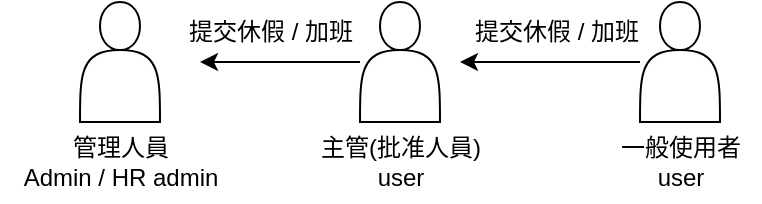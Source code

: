<mxfile version="24.7.5" pages="2">
  <diagram name="第 1 页" id="zUBGQKhVvrs_XoEv8teV">
    <mxGraphModel dx="863" dy="505" grid="1" gridSize="10" guides="1" tooltips="1" connect="1" arrows="1" fold="1" page="1" pageScale="1" pageWidth="583" pageHeight="827" math="0" shadow="0">
      <root>
        <mxCell id="0" />
        <mxCell id="1" parent="0" />
        <mxCell id="kZGW2jwJLN7_lNjUT_wk-10" style="edgeStyle=orthogonalEdgeStyle;rounded=0;orthogonalLoop=1;jettySize=auto;html=1;" edge="1" parent="1" source="kZGW2jwJLN7_lNjUT_wk-3">
          <mxGeometry relative="1" as="geometry">
            <mxPoint x="350" y="160" as="targetPoint" />
          </mxGeometry>
        </mxCell>
        <mxCell id="kZGW2jwJLN7_lNjUT_wk-3" value="&amp;nbsp; &amp;nbsp; &amp;nbsp; &amp;nbsp; &amp;nbsp; &amp;nbsp; &amp;nbsp; &amp;nbsp; &amp;nbsp; &amp;nbsp;&amp;nbsp;" style="shape=actor;whiteSpace=wrap;html=1;" vertex="1" parent="1">
          <mxGeometry x="440" y="130" width="40" height="60" as="geometry" />
        </mxCell>
        <mxCell id="kZGW2jwJLN7_lNjUT_wk-11" style="edgeStyle=orthogonalEdgeStyle;rounded=0;orthogonalLoop=1;jettySize=auto;html=1;" edge="1" parent="1" source="kZGW2jwJLN7_lNjUT_wk-4">
          <mxGeometry relative="1" as="geometry">
            <mxPoint x="220" y="160" as="targetPoint" />
          </mxGeometry>
        </mxCell>
        <mxCell id="kZGW2jwJLN7_lNjUT_wk-4" value="" style="shape=actor;whiteSpace=wrap;html=1;" vertex="1" parent="1">
          <mxGeometry x="300" y="130" width="40" height="60" as="geometry" />
        </mxCell>
        <mxCell id="kZGW2jwJLN7_lNjUT_wk-5" value="" style="shape=actor;whiteSpace=wrap;html=1;" vertex="1" parent="1">
          <mxGeometry x="160" y="130" width="40" height="60" as="geometry" />
        </mxCell>
        <mxCell id="kZGW2jwJLN7_lNjUT_wk-6" value="&lt;div&gt;一般使用者&lt;/div&gt;user" style="text;html=1;align=center;verticalAlign=middle;resizable=0;points=[];autosize=1;strokeColor=none;fillColor=none;" vertex="1" parent="1">
          <mxGeometry x="420" y="190" width="80" height="40" as="geometry" />
        </mxCell>
        <mxCell id="kZGW2jwJLN7_lNjUT_wk-8" value="&lt;div&gt;主管(批准人員)&lt;/div&gt;user" style="text;html=1;align=center;verticalAlign=middle;resizable=0;points=[];autosize=1;strokeColor=none;fillColor=none;" vertex="1" parent="1">
          <mxGeometry x="270" y="190" width="100" height="40" as="geometry" />
        </mxCell>
        <mxCell id="kZGW2jwJLN7_lNjUT_wk-9" value="管理人員&lt;div&gt;&lt;/div&gt;&lt;div&gt;Admin / HR admin&lt;/div&gt;" style="text;html=1;align=center;verticalAlign=middle;resizable=0;points=[];autosize=1;strokeColor=none;fillColor=none;" vertex="1" parent="1">
          <mxGeometry x="120" y="190" width="120" height="40" as="geometry" />
        </mxCell>
        <mxCell id="kZGW2jwJLN7_lNjUT_wk-12" value="提交休假 / 加班" style="text;html=1;align=center;verticalAlign=middle;resizable=0;points=[];autosize=1;strokeColor=none;fillColor=none;" vertex="1" parent="1">
          <mxGeometry x="343" y="130" width="110" height="30" as="geometry" />
        </mxCell>
        <mxCell id="kZGW2jwJLN7_lNjUT_wk-13" value="提交休假 / 加班" style="text;html=1;align=center;verticalAlign=middle;resizable=0;points=[];autosize=1;strokeColor=none;fillColor=none;" vertex="1" parent="1">
          <mxGeometry x="200" y="130" width="110" height="30" as="geometry" />
        </mxCell>
      </root>
    </mxGraphModel>
  </diagram>
  <diagram id="1ixVgyAmtBGxcDWadN90" name="第 2 页">
    <mxGraphModel dx="987" dy="577" grid="1" gridSize="10" guides="1" tooltips="1" connect="1" arrows="1" fold="1" page="1" pageScale="1" pageWidth="583" pageHeight="827" math="0" shadow="0">
      <root>
        <mxCell id="0" />
        <mxCell id="1" parent="0" />
        <mxCell id="nBzpBHJJuLqjPZF3JEPk-5" value="" style="shape=actor;whiteSpace=wrap;html=1;" vertex="1" parent="1">
          <mxGeometry x="160" y="130" width="40" height="60" as="geometry" />
        </mxCell>
        <mxCell id="nBzpBHJJuLqjPZF3JEPk-8" value="管理人員&lt;div&gt;&lt;/div&gt;&lt;div&gt;Admin / HR admin&lt;/div&gt;" style="text;html=1;align=center;verticalAlign=middle;resizable=0;points=[];autosize=1;strokeColor=none;fillColor=none;" vertex="1" parent="1">
          <mxGeometry x="120" y="190" width="120" height="40" as="geometry" />
        </mxCell>
        <mxCell id="nBzpBHJJuLqjPZF3JEPk-22" style="edgeStyle=orthogonalEdgeStyle;rounded=0;orthogonalLoop=1;jettySize=auto;html=1;" edge="1" parent="1" source="nBzpBHJJuLqjPZF3JEPk-11" target="nBzpBHJJuLqjPZF3JEPk-15">
          <mxGeometry relative="1" as="geometry" />
        </mxCell>
        <mxCell id="nBzpBHJJuLqjPZF3JEPk-11" value="建立&lt;br&gt;企業組織" style="rounded=0;whiteSpace=wrap;html=1;" vertex="1" parent="1">
          <mxGeometry x="90" y="294" width="70" height="30" as="geometry" />
        </mxCell>
        <mxCell id="nBzpBHJJuLqjPZF3JEPk-20" style="edgeStyle=orthogonalEdgeStyle;rounded=0;orthogonalLoop=1;jettySize=auto;html=1;" edge="1" parent="1" source="nBzpBHJJuLqjPZF3JEPk-12">
          <mxGeometry relative="1" as="geometry">
            <mxPoint x="125" y="290" as="targetPoint" />
          </mxGeometry>
        </mxCell>
        <mxCell id="nBzpBHJJuLqjPZF3JEPk-12" value="建立&lt;br&gt;休假類型" style="rounded=0;whiteSpace=wrap;html=1;" vertex="1" parent="1">
          <mxGeometry x="90" y="240" width="70" height="30" as="geometry" />
        </mxCell>
        <mxCell id="nBzpBHJJuLqjPZF3JEPk-23" style="edgeStyle=orthogonalEdgeStyle;rounded=0;orthogonalLoop=1;jettySize=auto;html=1;entryX=0;entryY=0.5;entryDx=0;entryDy=0;" edge="1" parent="1" source="nBzpBHJJuLqjPZF3JEPk-15" target="nBzpBHJJuLqjPZF3JEPk-16">
          <mxGeometry relative="1" as="geometry" />
        </mxCell>
        <mxCell id="nBzpBHJJuLqjPZF3JEPk-15" value="建立合約&lt;br&gt;類別名單" style="rounded=0;whiteSpace=wrap;html=1;" vertex="1" parent="1">
          <mxGeometry x="90" y="344" width="70" height="30" as="geometry" />
        </mxCell>
        <mxCell id="nBzpBHJJuLqjPZF3JEPk-24" style="edgeStyle=orthogonalEdgeStyle;rounded=0;orthogonalLoop=1;jettySize=auto;html=1;" edge="1" parent="1" source="nBzpBHJJuLqjPZF3JEPk-16">
          <mxGeometry relative="1" as="geometry">
            <mxPoint x="235" y="290" as="targetPoint" />
          </mxGeometry>
        </mxCell>
        <mxCell id="nBzpBHJJuLqjPZF3JEPk-16" value="建立&lt;br&gt;員工職稱" style="rounded=0;whiteSpace=wrap;html=1;" vertex="1" parent="1">
          <mxGeometry x="200" y="240" width="70" height="30" as="geometry" />
        </mxCell>
        <mxCell id="nBzpBHJJuLqjPZF3JEPk-25" style="edgeStyle=orthogonalEdgeStyle;rounded=0;orthogonalLoop=1;jettySize=auto;html=1;" edge="1" parent="1" source="nBzpBHJJuLqjPZF3JEPk-17" target="nBzpBHJJuLqjPZF3JEPk-18">
          <mxGeometry relative="1" as="geometry" />
        </mxCell>
        <mxCell id="nBzpBHJJuLqjPZF3JEPk-17" value="建立&lt;br&gt;員工資料" style="rounded=0;whiteSpace=wrap;html=1;" vertex="1" parent="1">
          <mxGeometry x="200" y="294" width="70" height="30" as="geometry" />
        </mxCell>
        <mxCell id="nBzpBHJJuLqjPZF3JEPk-18" value="&lt;font style=&quot;font-size: 11px;&quot;&gt;額外設定&lt;br&gt;享有休假天數&lt;/font&gt;" style="rounded=0;whiteSpace=wrap;html=1;" vertex="1" parent="1">
          <mxGeometry x="200" y="344" width="70" height="30" as="geometry" />
        </mxCell>
      </root>
    </mxGraphModel>
  </diagram>
</mxfile>

